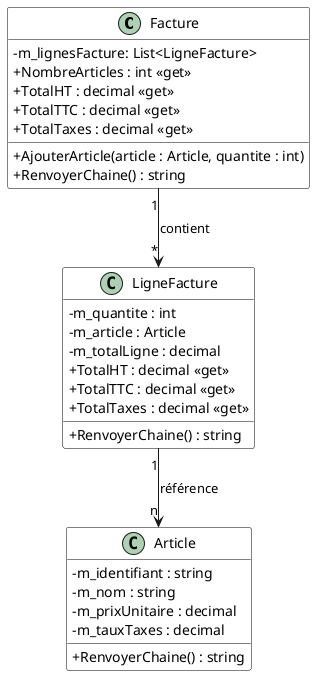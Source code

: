 @startuml FactureDiagClasses
skinparam classAttributeIconSize 0
skinparam class {
    BackgroundColor White
    BorderColor #000
}

Facture "1" --> "*" LigneFacture : contient
LigneFacture "1" --> "n" Article : référence

class Facture {
    - m_lignesFacture: List<LigneFacture>
    + NombreArticles : int <<get>>
    + TotalHT : decimal <<get>>
    + TotalTTC : decimal <<get>>
    + TotalTaxes : decimal <<get>>
    + AjouterArticle(article : Article, quantite : int)
    + RenvoyerChaine() : string
}
class LigneFacture {
    - m_quantite : int
    - m_article : Article
    - m_totalLigne : decimal
    + TotalHT : decimal <<get>>
    + TotalTTC : decimal <<get>>
    + TotalTaxes : decimal <<get>>
    + RenvoyerChaine() : string
}
class Article {
    - m_identifiant : string
    - m_nom : string
    - m_prixUnitaire : decimal
    - m_tauxTaxes : decimal
    + RenvoyerChaine() : string
}
@enduml